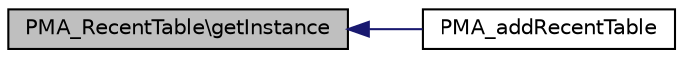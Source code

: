digraph G
{
  edge [fontname="Helvetica",fontsize="10",labelfontname="Helvetica",labelfontsize="10"];
  node [fontname="Helvetica",fontsize="10",shape=record];
  rankdir="LR";
  Node1 [label="PMA_RecentTable\\getInstance",height=0.2,width=0.4,color="black", fillcolor="grey75", style="filled" fontcolor="black"];
  Node1 -> Node2 [dir="back",color="midnightblue",fontsize="10",style="solid",fontname="Helvetica"];
  Node2 [label="PMA_addRecentTable",height=0.2,width=0.4,color="black", fillcolor="white", style="filled",URL="$header_8inc_8php.html#a905111f819eae49ad10d4c1b253e79b0",tooltip="Add recently used table and reload the navigation."];
}

